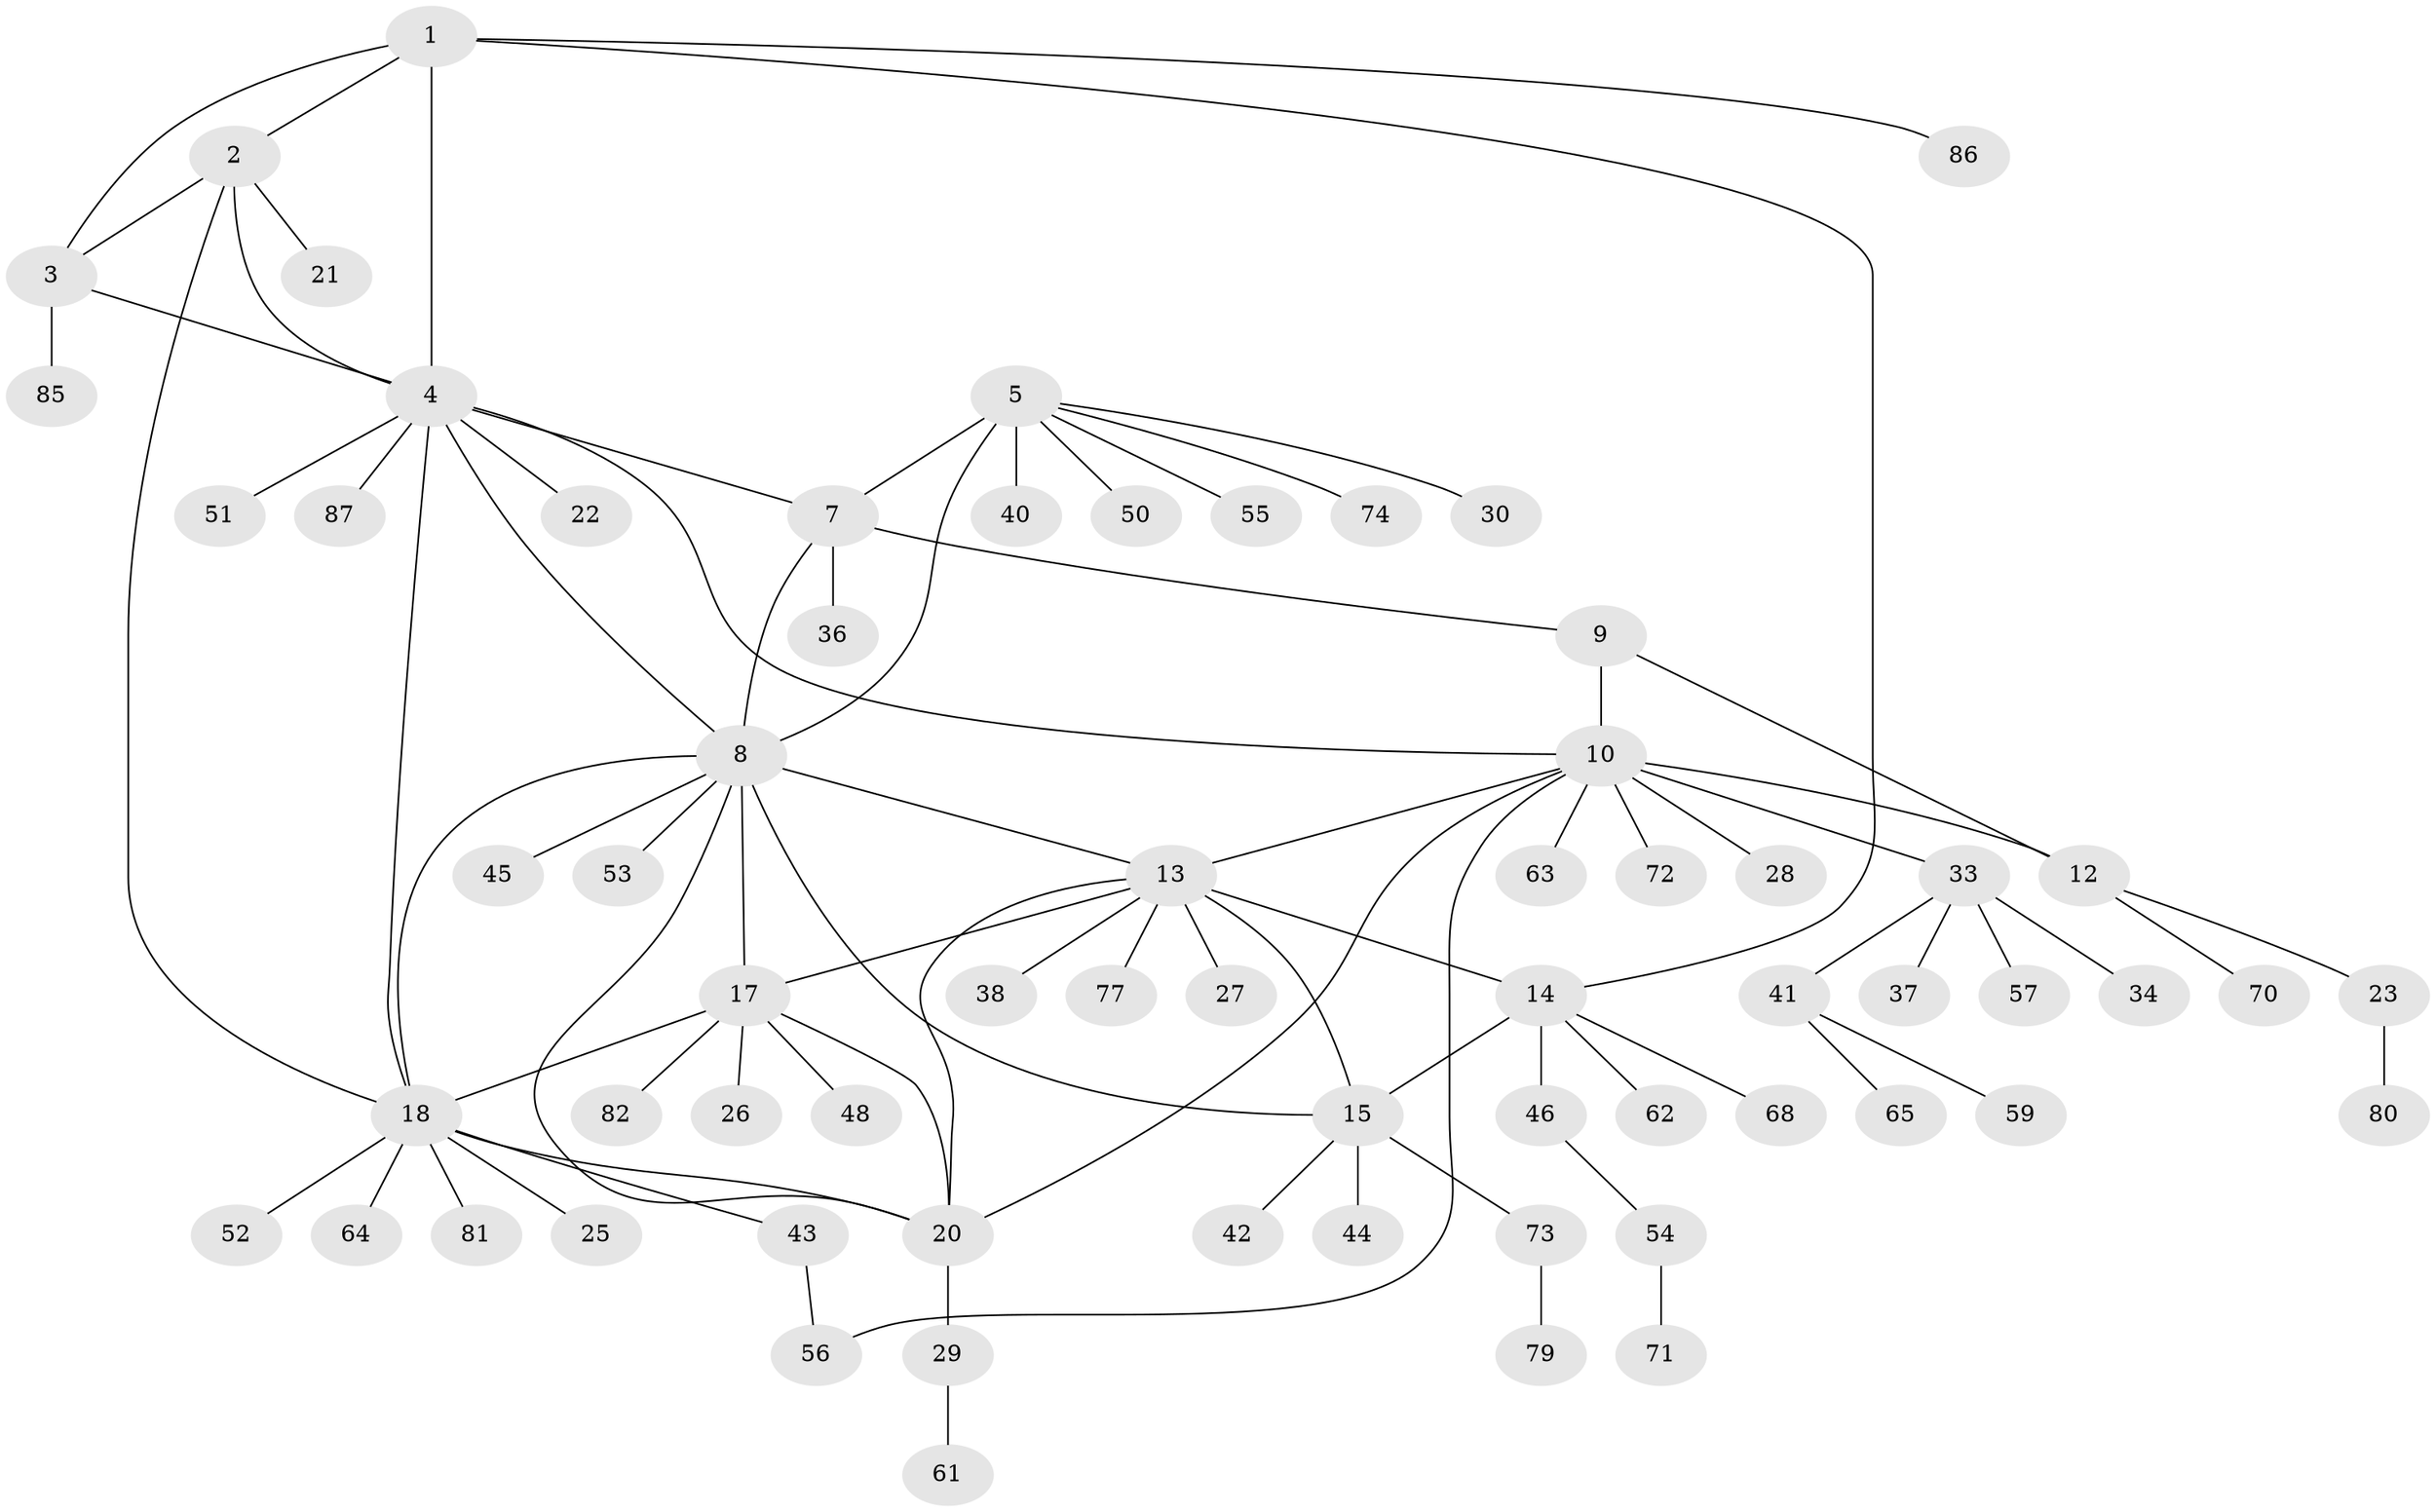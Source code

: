 // original degree distribution, {5: 0.06896551724137931, 6: 0.04597701149425287, 10: 0.022988505747126436, 8: 0.04597701149425287, 3: 0.022988505747126436, 7: 0.022988505747126436, 4: 0.034482758620689655, 9: 0.011494252873563218, 1: 0.5632183908045977, 2: 0.16091954022988506}
// Generated by graph-tools (version 1.1) at 2025/42/03/06/25 10:42:14]
// undirected, 66 vertices, 85 edges
graph export_dot {
graph [start="1"]
  node [color=gray90,style=filled];
  1;
  2 [super="+60"];
  3 [super="+35"];
  4 [super="+78"];
  5 [super="+6"];
  7 [super="+24"];
  8 [super="+19"];
  9;
  10 [super="+11"];
  12;
  13 [super="+39"];
  14 [super="+47"];
  15 [super="+16"];
  17 [super="+67"];
  18 [super="+49"];
  20 [super="+69"];
  21;
  22;
  23;
  25;
  26 [super="+32"];
  27;
  28;
  29 [super="+31"];
  30;
  33 [super="+66"];
  34;
  36;
  37;
  38;
  40 [super="+58"];
  41 [super="+75"];
  42;
  43;
  44;
  45;
  46;
  48;
  50;
  51;
  52;
  53;
  54;
  55;
  56;
  57;
  59 [super="+84"];
  61 [super="+83"];
  62;
  63;
  64;
  65;
  68;
  70;
  71;
  72;
  73 [super="+76"];
  74;
  77;
  79;
  80;
  81;
  82;
  85;
  86;
  87;
  1 -- 2;
  1 -- 3;
  1 -- 4;
  1 -- 14;
  1 -- 86;
  2 -- 3;
  2 -- 4;
  2 -- 18;
  2 -- 21;
  3 -- 4;
  3 -- 85;
  4 -- 7;
  4 -- 10;
  4 -- 22;
  4 -- 51;
  4 -- 87;
  4 -- 18;
  4 -- 8;
  5 -- 7 [weight=2];
  5 -- 8 [weight=2];
  5 -- 30;
  5 -- 40;
  5 -- 50;
  5 -- 55;
  5 -- 74;
  7 -- 8;
  7 -- 9;
  7 -- 36;
  8 -- 45;
  8 -- 53;
  8 -- 13;
  8 -- 15;
  8 -- 17;
  8 -- 18;
  8 -- 20;
  9 -- 10 [weight=2];
  9 -- 12;
  10 -- 12 [weight=2];
  10 -- 13;
  10 -- 20;
  10 -- 28;
  10 -- 56;
  10 -- 63;
  10 -- 33;
  10 -- 72;
  12 -- 23;
  12 -- 70;
  13 -- 14;
  13 -- 15 [weight=2];
  13 -- 17;
  13 -- 27;
  13 -- 38;
  13 -- 77;
  13 -- 20;
  14 -- 15 [weight=2];
  14 -- 46;
  14 -- 62;
  14 -- 68;
  15 -- 42;
  15 -- 73;
  15 -- 44;
  17 -- 18;
  17 -- 20;
  17 -- 26;
  17 -- 48;
  17 -- 82;
  18 -- 20;
  18 -- 25;
  18 -- 43;
  18 -- 64;
  18 -- 81;
  18 -- 52;
  20 -- 29;
  23 -- 80;
  29 -- 61;
  33 -- 34;
  33 -- 37;
  33 -- 41;
  33 -- 57;
  41 -- 59;
  41 -- 65;
  43 -- 56;
  46 -- 54;
  54 -- 71;
  73 -- 79;
}
